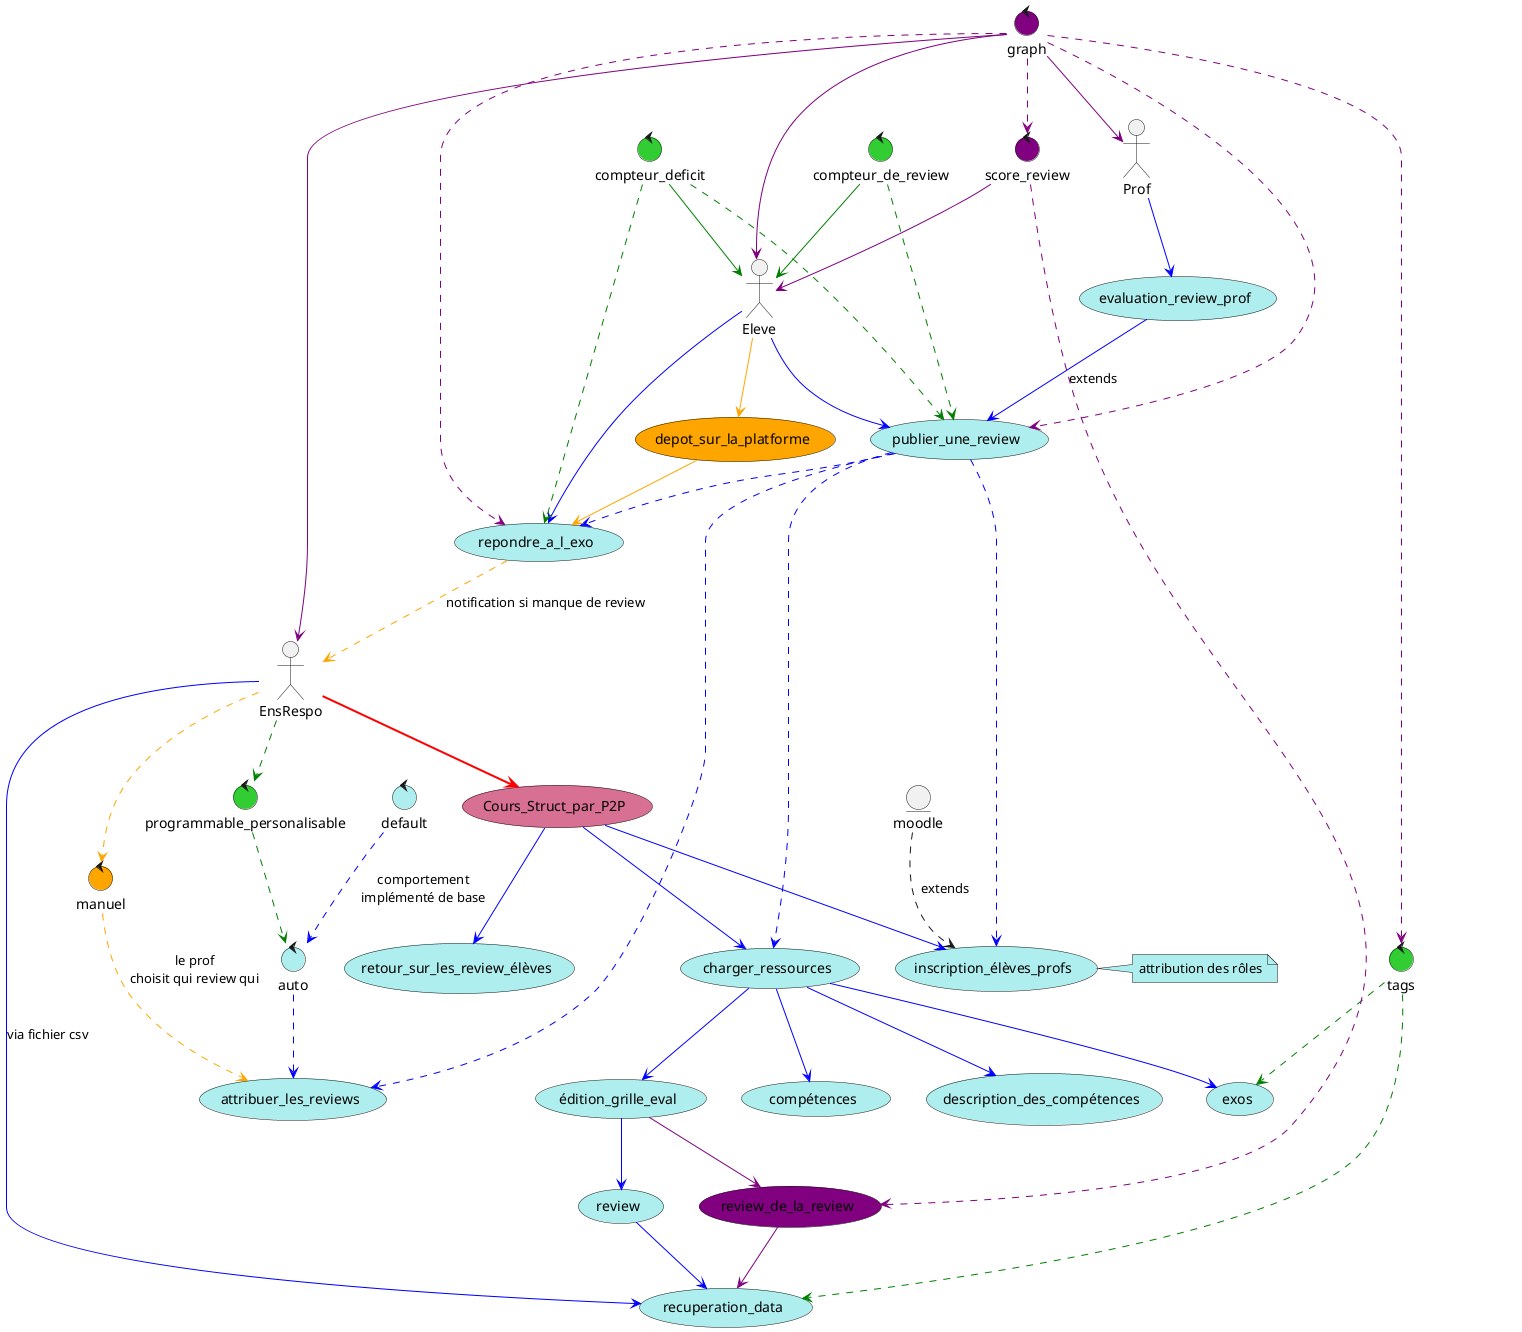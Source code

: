 @startuml

actor EnsRespo
actor Eleve
actor Prof

usecase Cours_Struct_par_P2P #PaleVioletRed
usecase inscription_élèves_profs #PaleTurquoise
entity moodle 
usecase charger_ressources #PaleTurquoise
usecase retour_sur_les_review_élèves #PaleTurquoise
usecase exos #PaleTurquoise
usecase compétences #PaleTurquoise
usecase description_des_compétences #PaleTurquoise
usecase édition_grille_eval #PaleTurquoise
usecase review #PaleTurquoise
usecase review_de_la_review #Purple

usecase publier_une_review #PaleTurquoise
usecase repondre_a_l_exo #PaleTurquoise
usecase attribuer_les_reviews #PaleTurquoise

usecase evaluation_review_prof #PaleTurquoise
usecase recuperation_data #PaleTurquoise

usecase depot_sur_la_platforme #Orange

control manuel #Orange
control auto #PaleTurquoise
control programmable_personalisable #LimeGreen
control default #PaleTurquoise
control compteur_de_review #LimeGreen
control compteur_deficit #LimeGreen
control tags #LimeGreen
control score_review #Purple
control graph #Purple

EnsRespo --> Cours_Struct_par_P2P #line:red;line.bold;
Cours_Struct_par_P2P --> inscription_élèves_profs #line:blue;
moodle --> inscription_élèves_profs #line.dashed : extends
Cours_Struct_par_P2P --> charger_ressources #line:blue;
charger_ressources --> exos #line:blue;
charger_ressources --> compétences #line:blue;
charger_ressources --> édition_grille_eval #line:blue;
édition_grille_eval --> review #line:blue;
édition_grille_eval --> review_de_la_review #line:purple;
Cours_Struct_par_P2P --> retour_sur_les_review_élèves #line:blue;
charger_ressources --> description_des_compétences #line:blue;

Eleve --> publier_une_review #line:blue;
Eleve --> repondre_a_l_exo #line:blue;
publier_une_review --> attribuer_les_reviews #line:blue;line.dashed;
programmable_personalisable --> auto #line:green;line.dashed;
default --> auto #line:blue;line.dashed; : comportement\nimplémenté de base
auto --> attribuer_les_reviews #line:blue;line.dashed;
manuel --> attribuer_les_reviews #line:orange;line.dashed; : le prof\nchoisit qui review qui

Prof --> evaluation_review_prof #line:blue;
evaluation_review_prof --> publier_une_review #line:blue; : extends

publier_une_review --> repondre_a_l_exo #line:blue;line.dashed;  
publier_une_review --> inscription_élèves_profs #line:blue;line.dashed;
publier_une_review --> charger_ressources #line:blue;line.dashed;

EnsRespo --> manuel #line:orange;line.dashed;
EnsRespo --> programmable_personalisable #line:green;line.dashed;

review --> recuperation_data #line:blue;
review_de_la_review --> recuperation_data #line:purple;
EnsRespo --> recuperation_data #line:blue; : via fichier csv 

note right of inscription_élèves_profs #PaleTurquoise : attribution des rôles

Eleve --> depot_sur_la_platforme #line:orange;
depot_sur_la_platforme --> repondre_a_l_exo #line:orange
repondre_a_l_exo --> EnsRespo #line:orange;line.dashed; : notification si manque de review
compteur_de_review --> Eleve #line:green;
compteur_deficit --> Eleve #line:green;
compteur_de_review --> publier_une_review #line:green;line.dashed;
compteur_deficit --> publier_une_review #line:green;line.dashed;
compteur_deficit --> repondre_a_l_exo #line:green;line.dashed;
tags --> exos #line:green;line.dashed;
tags --> recuperation_data #line:green;line.dashed;
score_review --> review_de_la_review #line:purple;line.dashed;
score_review --> Eleve #line:purple
graph --> Eleve #line:purple
graph --> Prof #line:purple
graph --> EnsRespo #line:purple
graph --> repondre_a_l_exo #line:purple;line.dashed;
graph --> publier_une_review #line:purple;line.dashed;
graph --> score_review #line:purple;line.dashed;
graph --> tags #line:purple;line.dashed;

@enduml